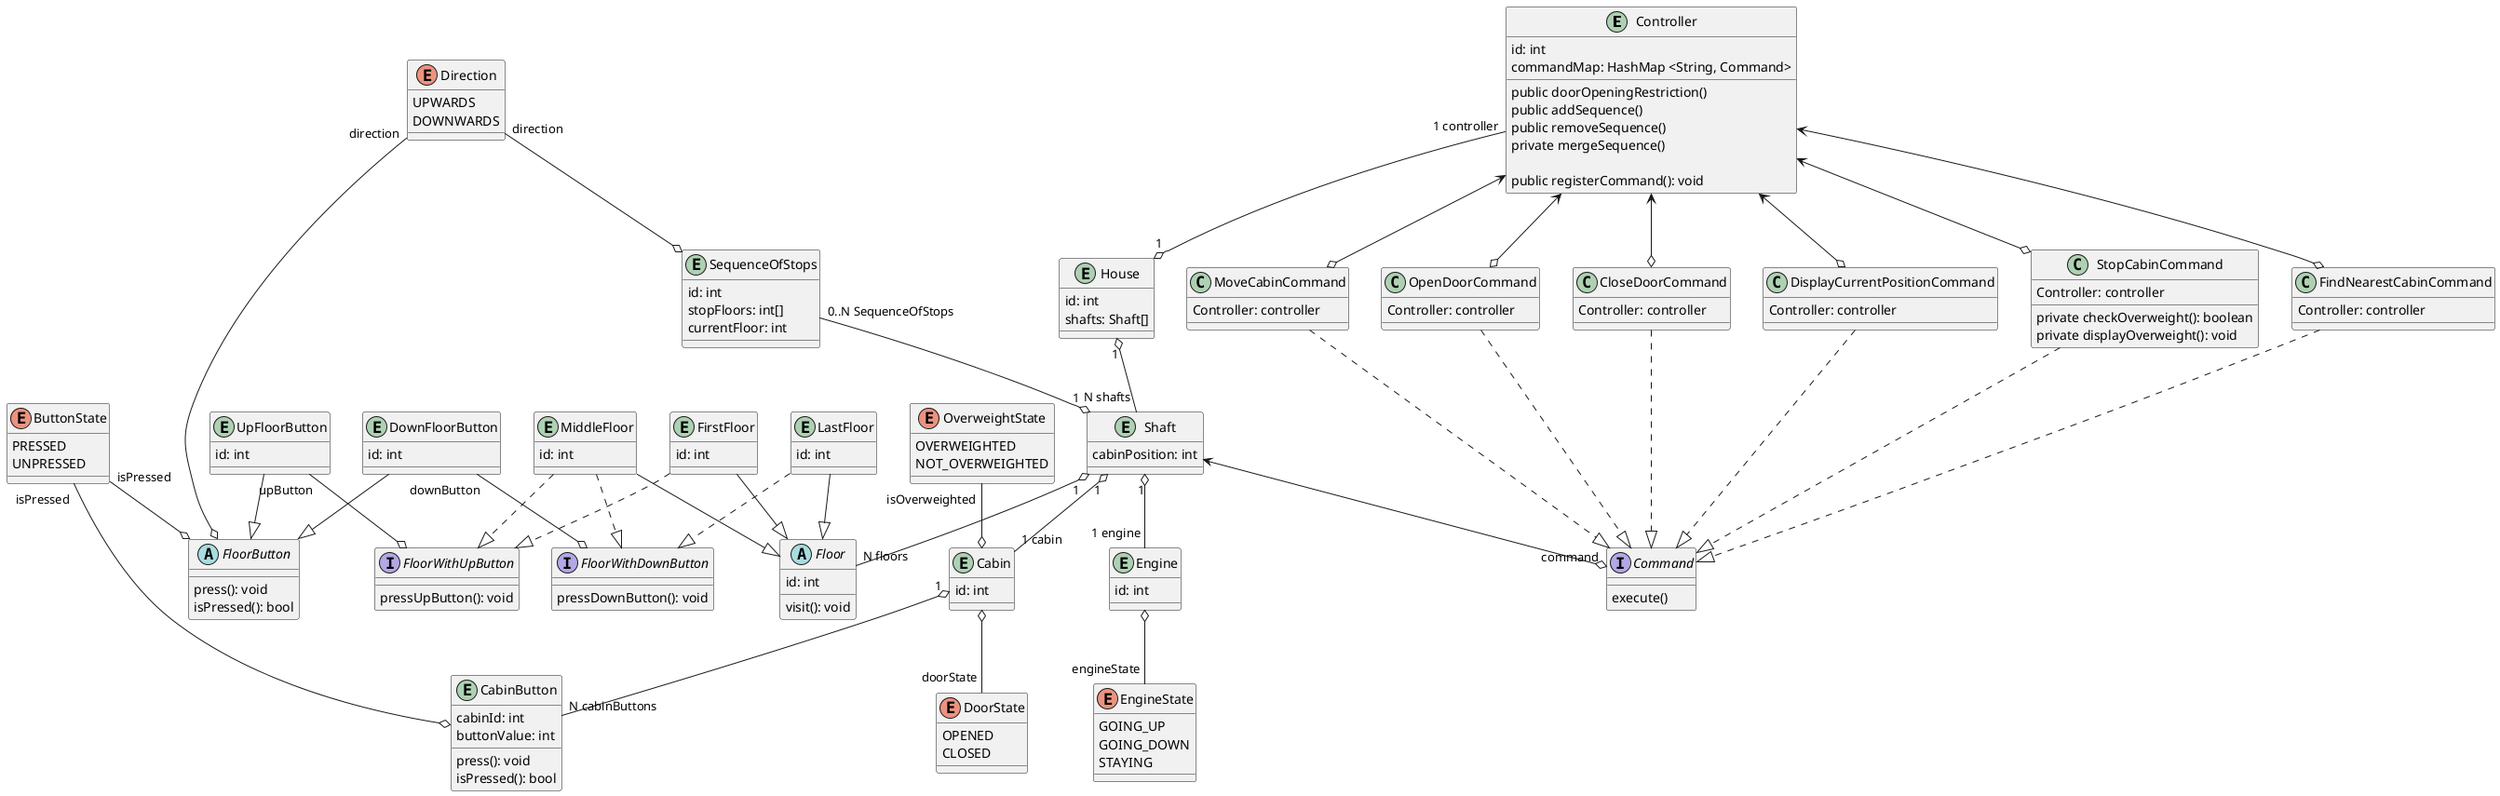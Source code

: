 @startuml
entity "Controller"{
id: int
commandMap: HashMap <String, Command>

public doorOpeningRestriction()
public addSequence()
public removeSequence()
private mergeSequence()

public registerCommand(): void

}

enum DoorState{
OPENED
CLOSED
}

entity Cabin{
id: int
}

entity SequenceOfStops {
id: int
stopFloors: int[]
currentFloor: int
}

Direction "direction" --o SequenceOfStops


enum EngineState{
GOING_UP
GOING_DOWN
STAYING
}

enum Direction{
UPWARDS
DOWNWARDS
}

enum ButtonState{
PRESSED
UNPRESSED
}

entity "CabinButton"{
cabinId: int
buttonValue: int

press(): void
isPressed(): bool
}


abstract "FloorButton"{
  press(): void
  isPressed(): bool
}

entity "UpFloorButton" {
  id: int
}

entity "DownFloorButton" {
 id: int
}

"UpFloorButton" --|> "FloorButton"
"DownFloorButton" --|> "FloorButton"

abstract Floor{
  id: int
  visit(): void
}

interface FloorWithUpButton {
  pressUpButton(): void
}

"UpFloorButton" "upButton" --o FloorWithUpButton

interface FloorWithDownButton {
 pressDownButton(): void
}

"DownFloorButton" "downButton" --o FloorWithDownButton

entity FirstFloor {
  id: int
}

FirstFloor --|> Floor
FirstFloor ..|> FloorWithUpButton

entity LastFloor {
  id: int
}

LastFloor --|> Floor
LastFloor ..|> FloorWithDownButton

entity MiddleFloor {
  id: int
}

MiddleFloor --|> Floor
MiddleFloor ..|> FloorWithUpButton
MiddleFloor ..|> FloorWithDownButton

Direction "direction" --o "FloorButton"

Cabin "1" o-- "N cabinButtons" "CabinButton"
ButtonState "isPressed " --o "FloorButton"
ButtonState "isPressed " --o "CabinButton"

entity Engine {
  id: int
}

Engine o-- "engineState" EngineState

entity Shaft {
  cabinPosition: int
}

Shaft "1" o-- "1 engine" Engine

entity House {
  id: int
  shafts: Shaft[]
}

Shaft "1" o-- "N floors" Floor
House "1" o-- "N shafts" Shaft

Controller "1 controller" --o "1" House
Shaft "1" o-- "1 cabin" Cabin

Cabin o-- "doorState" DoorState

SequenceOfStops "0..N SequenceOfStops" --o "1" Shaft

interface Command {
    execute()
}

class MoveCabinCommand {
    Controller: controller
}
class OpenDoorCommand {
    Controller: controller
}
class CloseDoorCommand {
    Controller: controller
}
class DisplayCurrentPositionCommand{
    Controller: controller
}
class StopCabinCommand {
    Controller: controller

    private checkOverweight(): boolean
    private displayOverweight(): void
}

class FindNearestCabinCommand {
    Controller: controller
}

enum OverweightState {
    OVERWEIGHTED
    NOT_OVERWEIGHTED
}

OverweightState "isOverweighted" --o Cabin

MoveCabinCommand  ..|> Command
OpenDoorCommand  ..|> Command
CloseDoorCommand  ..|> Command
DisplayCurrentPositionCommand  ..|> Command
StopCabinCommand  ..|> Command
FindNearestCabinCommand  ..|> Command

Controller <--o MoveCabinCommand
Controller <--o OpenDoorCommand
Controller <--o CloseDoorCommand
Controller <--o DisplayCurrentPositionCommand
Controller <--o FindNearestCabinCommand
Controller <--o StopCabinCommand

Shaft <--o "command" Command



@enduml
